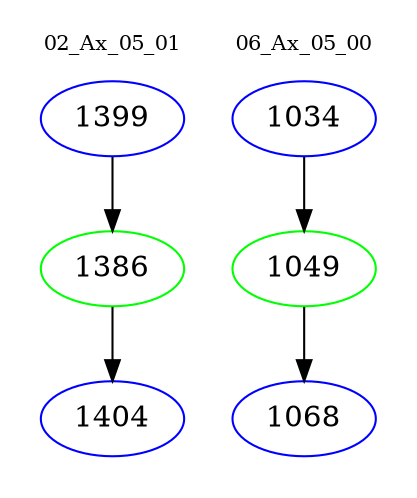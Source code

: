 digraph{
subgraph cluster_0 {
color = white
label = "02_Ax_05_01";
fontsize=10;
T0_1399 [label="1399", color="blue"]
T0_1399 -> T0_1386 [color="black"]
T0_1386 [label="1386", color="green"]
T0_1386 -> T0_1404 [color="black"]
T0_1404 [label="1404", color="blue"]
}
subgraph cluster_1 {
color = white
label = "06_Ax_05_00";
fontsize=10;
T1_1034 [label="1034", color="blue"]
T1_1034 -> T1_1049 [color="black"]
T1_1049 [label="1049", color="green"]
T1_1049 -> T1_1068 [color="black"]
T1_1068 [label="1068", color="blue"]
}
}
